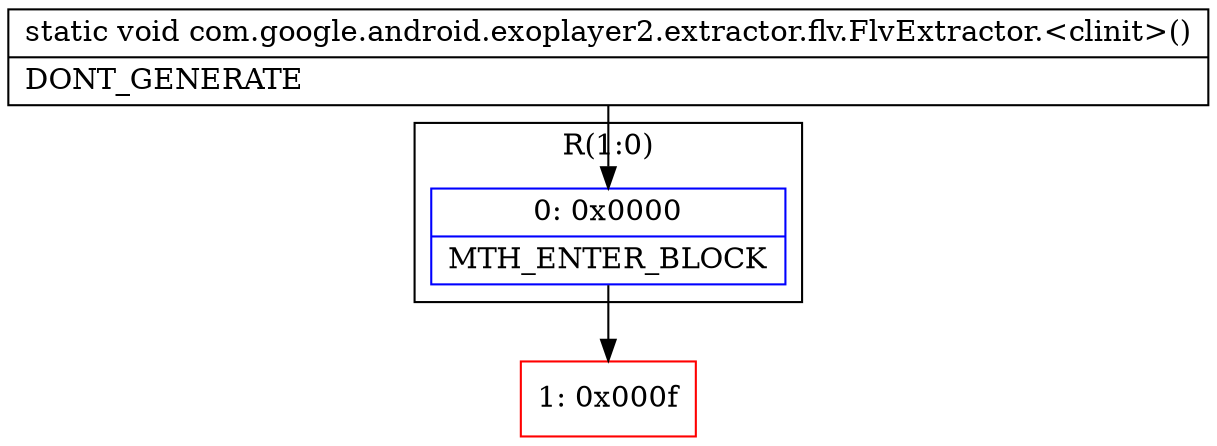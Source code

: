 digraph "CFG forcom.google.android.exoplayer2.extractor.flv.FlvExtractor.\<clinit\>()V" {
subgraph cluster_Region_1646282136 {
label = "R(1:0)";
node [shape=record,color=blue];
Node_0 [shape=record,label="{0\:\ 0x0000|MTH_ENTER_BLOCK\l}"];
}
Node_1 [shape=record,color=red,label="{1\:\ 0x000f}"];
MethodNode[shape=record,label="{static void com.google.android.exoplayer2.extractor.flv.FlvExtractor.\<clinit\>()  | DONT_GENERATE\l}"];
MethodNode -> Node_0;
Node_0 -> Node_1;
}

